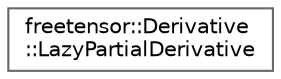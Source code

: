digraph "Graphical Class Hierarchy"
{
 // LATEX_PDF_SIZE
  bgcolor="transparent";
  edge [fontname=Helvetica,fontsize=10,labelfontname=Helvetica,labelfontsize=10];
  node [fontname=Helvetica,fontsize=10,shape=box,height=0.2,width=0.4];
  rankdir="LR";
  Node0 [label="freetensor::Derivative\l::LazyPartialDerivative",height=0.2,width=0.4,color="grey40", fillcolor="white", style="filled",URL="$classfreetensor_1_1Derivative_1_1LazyPartialDerivative.html",tooltip=" "];
}

